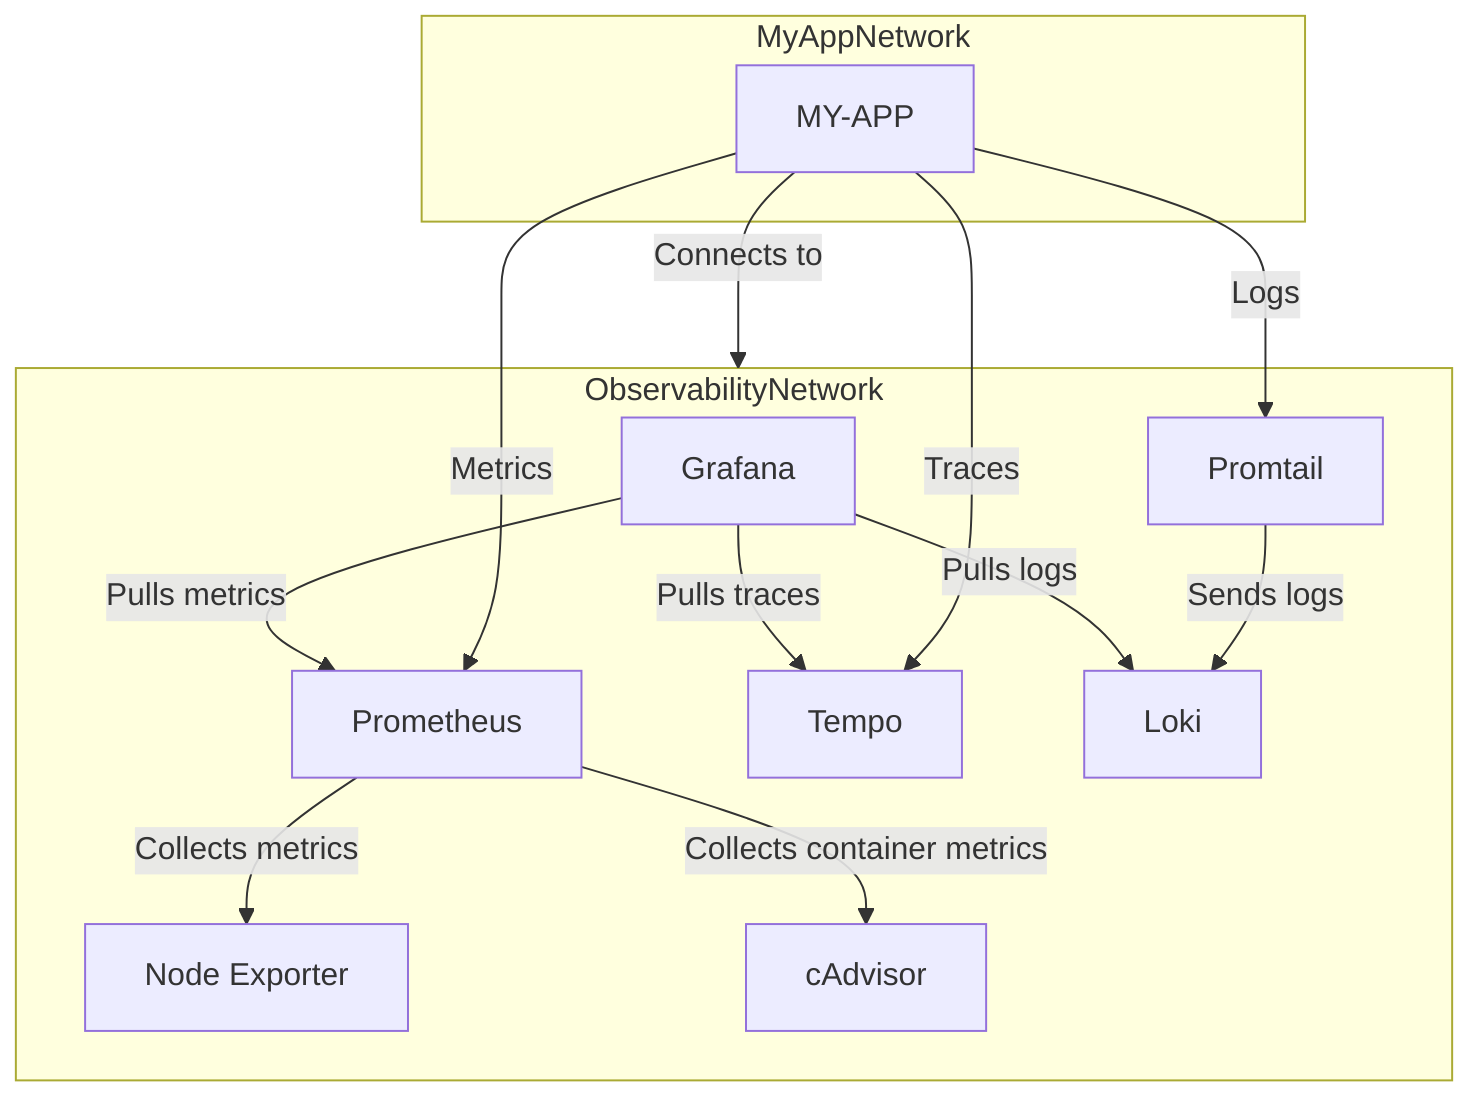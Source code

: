 graph TD
    subgraph ObservabilityNetwork
        direction LR

        Grafana[Grafana]
        Prometheus[Prometheus]
        Tempo[Tempo]
        Loki[Loki]
        Promtail[Promtail]
        NodeExporter[Node Exporter]
        cAdvisor[cAdvisor]

        Grafana -- Pulls metrics --> Prometheus
        Grafana -- Pulls traces --> Tempo
        Grafana -- Pulls logs --> Loki
        Prometheus -- Collects metrics --> NodeExporter
        Prometheus -- Collects container metrics --> cAdvisor
        Promtail -- Sends logs --> Loki
    end

    subgraph MyAppNetwork
        MYAPP[MY-APP]
    end

    %% Connections between MyApp and Observability Stack
    MYAPP -->|Metrics| Prometheus
    MYAPP -->|Traces| Tempo
    MYAPP -->|Logs| Promtail

    %% Access to Both Networks
    MYAPP -- Connects to --> ObservabilityNetwork